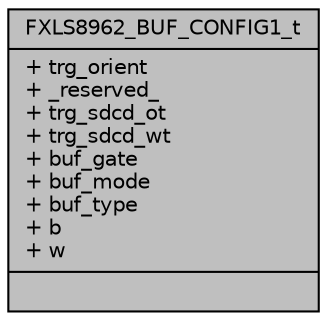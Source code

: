 digraph "FXLS8962_BUF_CONFIG1_t"
{
  edge [fontname="Helvetica",fontsize="10",labelfontname="Helvetica",labelfontsize="10"];
  node [fontname="Helvetica",fontsize="10",shape=record];
  Node1 [label="{FXLS8962_BUF_CONFIG1_t\n|+ trg_orient\l+ _reserved_\l+ trg_sdcd_ot\l+ trg_sdcd_wt\l+ buf_gate\l+ buf_mode\l+ buf_type\l+ b\l+ w\l|}",height=0.2,width=0.4,color="black", fillcolor="grey75", style="filled", fontcolor="black"];
}
